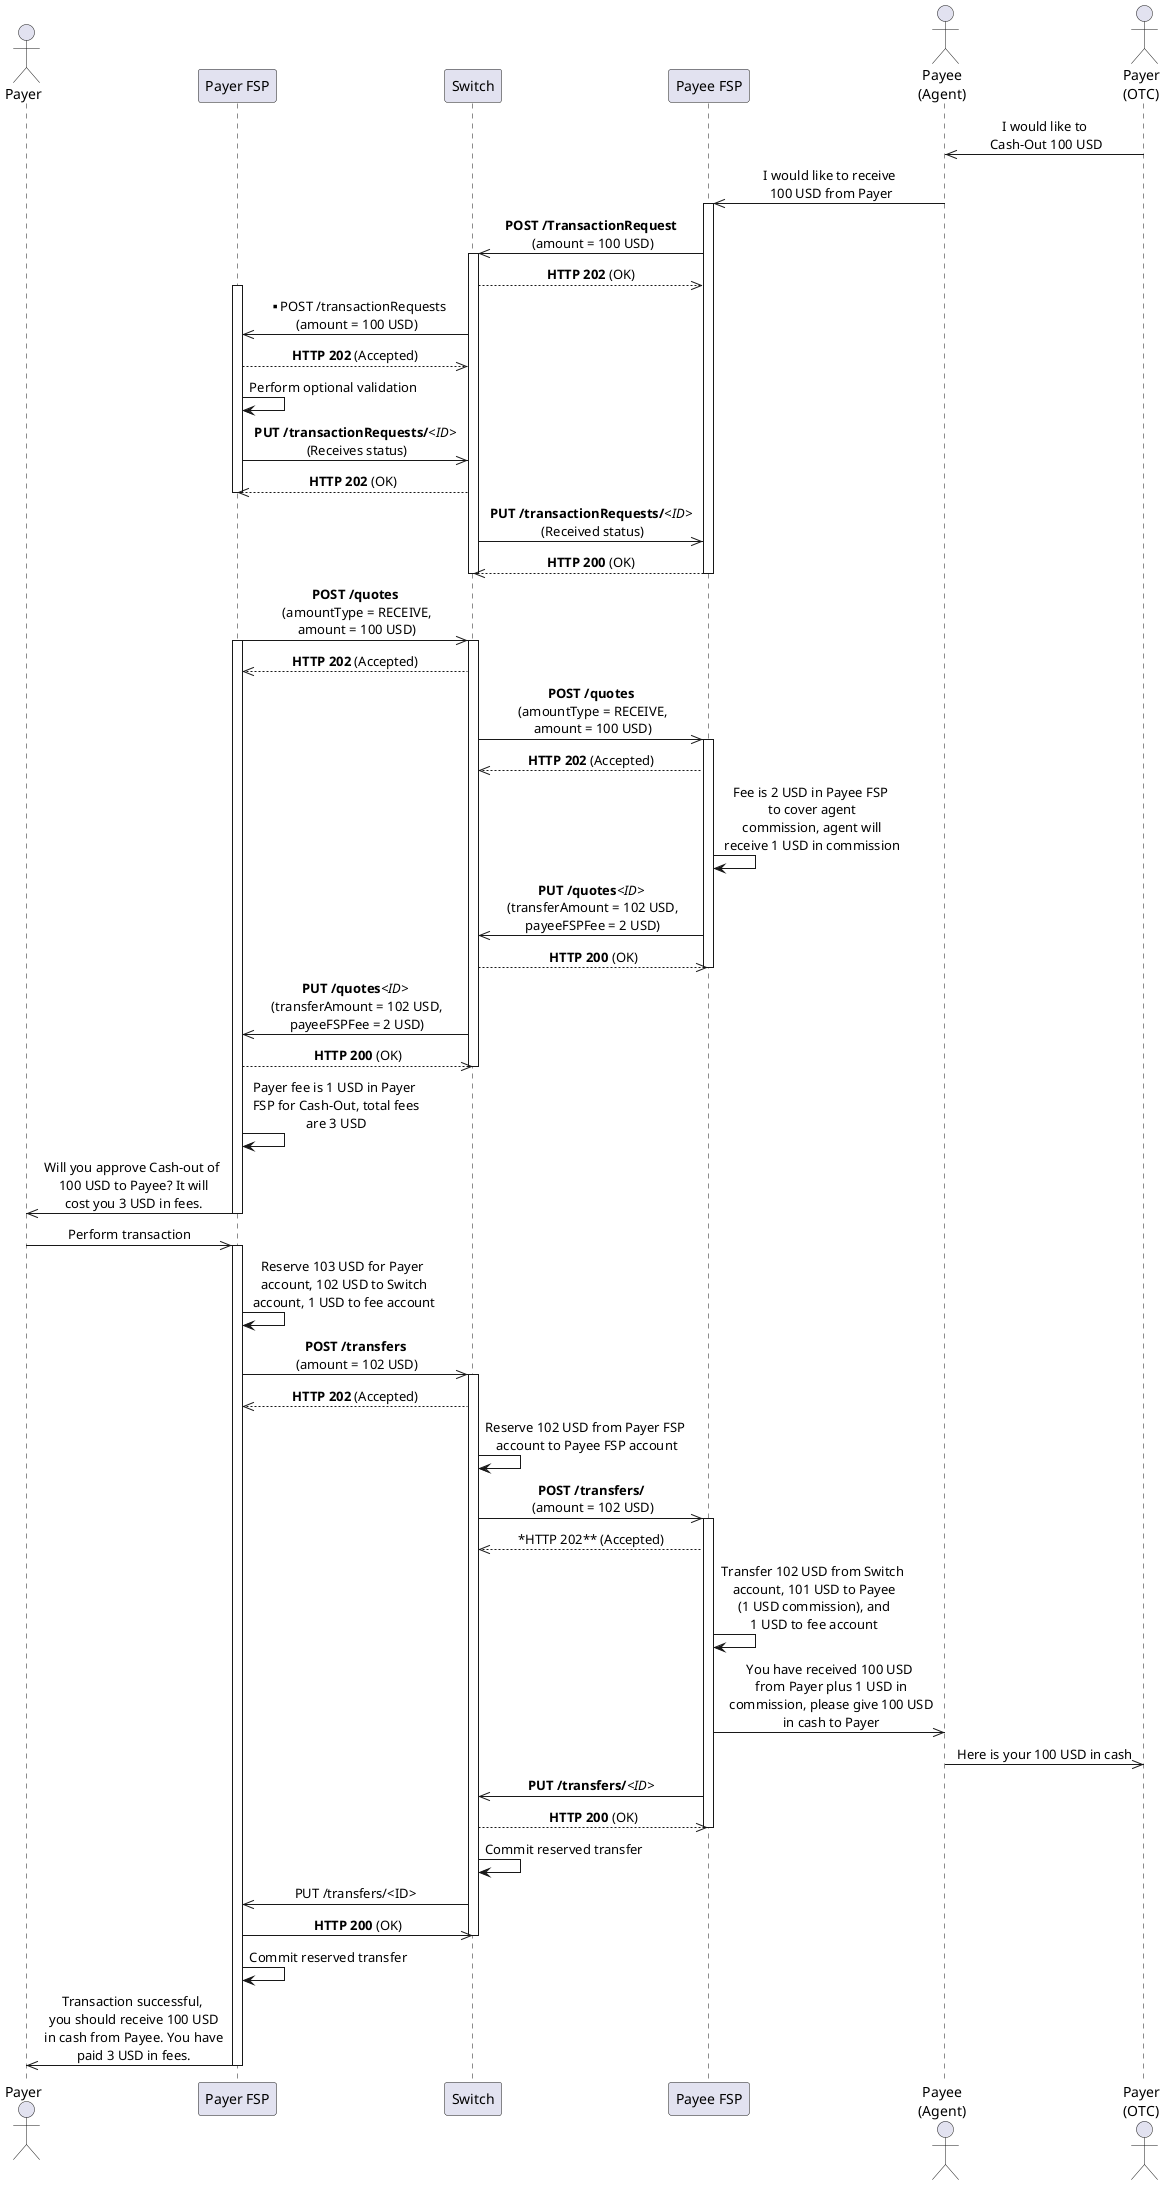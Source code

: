 /'*****
 License
 --------------
 Copyright © 2017 Bill & Melinda Gates Foundation
 The Mojaloop files are made available by the Bill & Melinda Gates Foundation under the Apache License, Version 2.0 (the "License") and you may not use these files except in compliance with the License. You may obtain a copy of the License at
 http://www.apache.org/licenses/LICENSE-2.0
 Unless required by applicable law or agreed to in writing, the Mojaloop files are distributed on an "AS IS" BASIS, WITHOUT WARRANTIES OR CONDITIONS OF ANY KIND, either express or implied. See the License for the specific language governing permissions and limitations under the License.
 Contributors
 --------------
 This is the official list of the Mojaloop project contributors for this file.
 Names of the original copyright holders (individuals or organizations)
 should be listed with a '*' in the first column. People who have
 contributed from an organization can be listed under the organization
 that actually holds the copyright for their contributions (see the
 Gates Foundation organization for an example). Those individuals should have
 their names indented and be marked with a '-'. Email address can be added
 optionally within square brackets <email>.
 * Gates Foundation
 - Name Surname <name.surname@gatesfoundation.com>

 * Henk Kodde <henk.kodde@modusbox.com>
 --------------
 ******'/

@startuml
' declaring skinparam
skinparam sequenceMessageAlign center

' declare title
' title Agent-Initiated Cash-Out example

' Actor Keys:
' participant - FSP or Switch
' actor - Payee, Payer or Payer(OTC)

' declare actors
actor "Payer" as Payer
participant "Payer FSP" as PayerFSP
participant "Switch" as SWITCH
participant "Payee FSP" as PayeeFSP
actor "Payee\n(Agent)" as Payee
actor "Payer\n(OTC)" as PayerOTC

' start flow

Payee <<- PayerOTC: I would like to\n Cash-Out 100 USD
PayeeFSP <<- Payee: I would like to receive\n 100 USD from Payer
activate PayeeFSP
PayeeFSP ->> SWITCH: **POST /TransactionRequest**\n (amount = 100 USD)
activate SWITCH
PayeeFSP <<-- SWITCH: **HTTP 202** (OK)
activate PayerFSP
PayerFSP <<- SWITCH: **POST /transactionRequests\n (amount = 100 USD)
PayerFSP -->> SWITCH: **HTTP 202** (Accepted)
PayerFSP -> PayerFSP: Perform optional validation
PayerFSP ->> SWITCH: **PUT /transactionRequests/**<i><ID></i>\n (Receives status)
PayerFSP <<-- SWITCH: **HTTP 202** (OK)
deactivate PayerFSP
SWITCH ->> PayeeFSP: **PUT /transactionRequests/**<i><ID></i>\n (Received status)
SWITCH <<-- PayeeFSP: **HTTP 200** (OK)
deactivate SWITCH
deactivate PayeeFSP
PayerFSP ->> SWITCH: **POST /quotes**\n (amountType = RECEIVE,\n amount = 100 USD)
activate PayerFSP
activate SWITCH
PayerFSP <<-- SWITCH: **HTTP 202** (Accepted)
SWITCH ->> PayeeFSP: **POST /quotes**\n (amountType = RECEIVE,\n amount = 100 USD)
activate PayeeFSP
SWITCH <<-- PayeeFSP: **HTTP 202** (Accepted)
PayeeFSP -> PayeeFSP: Fee is 2 USD in Payee FSP\n to cover agent\n commission, agent will\n receive 1 USD in commission
SWITCH <<- PayeeFSP: **PUT /quotes**<i><ID></i>\n (transferAmount = 102 USD,\n payeeFSPFee = 2 USD)
SWITCH -->> PayeeFSP: **HTTP 200** (OK)
deactivate PayeeFSP
SWITCH ->> PayerFSP: **PUT /quotes**<i><ID></i>\n (transferAmount = 102 USD,\n payeeFSPFee = 2 USD)
SWITCH <<-- PayerFSP: **HTTP 200** (OK)
deactivate SWITCH
PayerFSP -> PayerFSP: Payer fee is 1 USD in Payer\n FSP for Cash-Out, total fees\n are 3 USD
Payer <<- PayerFSP: Will you approve Cash-out of\n 100 USD to Payee? It will\n cost you 3 USD in fees.
deactivate PayerFSP
Payer ->> PayerFSP: Perform transaction
activate PayerFSP
PayerFSP -> PayerFSP: Reserve 103 USD for Payer\n account, 102 USD to Switch\n account, 1 USD to fee account
PayerFSP ->> SWITCH: **POST /transfers**\n (amount = 102 USD)
activate SWITCH
PayerFSP <<-- SWITCH: **HTTP 202** (Accepted)
SWITCH -> SWITCH: Reserve 102 USD from Payer FSP\n account to Payee FSP account
SWITCH ->> PayeeFSP: **POST /transfers/**\n (amount = 102 USD)
activate PayeeFSP
SWITCH <<-- PayeeFSP: *HTTP 202** (Accepted)
PayeeFSP -> PayeeFSP: Transfer 102 USD from Switch\n account, 101 USD to Payee\n (1 USD commission), and\n 1 USD to fee account
PayeeFSP ->> Payee: You have received 100 USD\n from Payer plus 1 USD in\n commission, please give 100 USD\n in cash to Payer
Payee ->> PayerOTC: Here is your 100 USD in cash
SWITCH <<- PayeeFSP: **PUT /transfers/**<i><ID></i>
SWITCH -->> PayeeFSP: **HTTP 200** (OK)
deactivate PayeeFSP
SWITCH -> SWITCH: Commit reserved transfer
PayerFSP <<- SWITCH: PUT /transfers/<ID>
PayerFSP ->> SWITCH: **HTTP 200** (OK)
deactivate SWITCH
PayerFSP -> PayerFSP: Commit reserved transfer
Payer <<- PayerFSP: Transaction successful,\n you should receive 100 USD\n in cash from Payee. You have\n paid 3 USD in fees.


deactivate PayerFSP
@enduml
